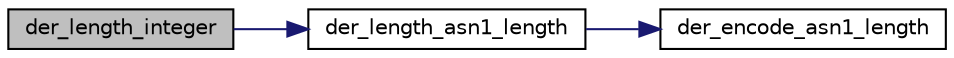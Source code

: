 digraph "der_length_integer"
{
 // LATEX_PDF_SIZE
  edge [fontname="Helvetica",fontsize="10",labelfontname="Helvetica",labelfontsize="10"];
  node [fontname="Helvetica",fontsize="10",shape=record];
  rankdir="LR";
  Node0 [label="der_length_integer",height=0.2,width=0.4,color="black", fillcolor="grey75", style="filled", fontcolor="black",tooltip="Gets length of DER encoding of num."];
  Node0 -> Node1 [color="midnightblue",fontsize="10",style="solid",fontname="Helvetica"];
  Node1 [label="der_length_asn1_length",height=0.2,width=0.4,color="black", fillcolor="white", style="filled",URL="$tomcrypt__private_8h.html#a8999e23c66cda0d777570e54f3a5c795",tooltip="Determine the length required to encode len in the ASN.1 length field."];
  Node1 -> Node2 [color="midnightblue",fontsize="10",style="solid",fontname="Helvetica"];
  Node2 [label="der_encode_asn1_length",height=0.2,width=0.4,color="black", fillcolor="white", style="filled",URL="$tomcrypt__private_8h.html#ae0b6c1f1188a5aa201aa84de9a659550",tooltip="Encode the ASN.1 length field."];
}

